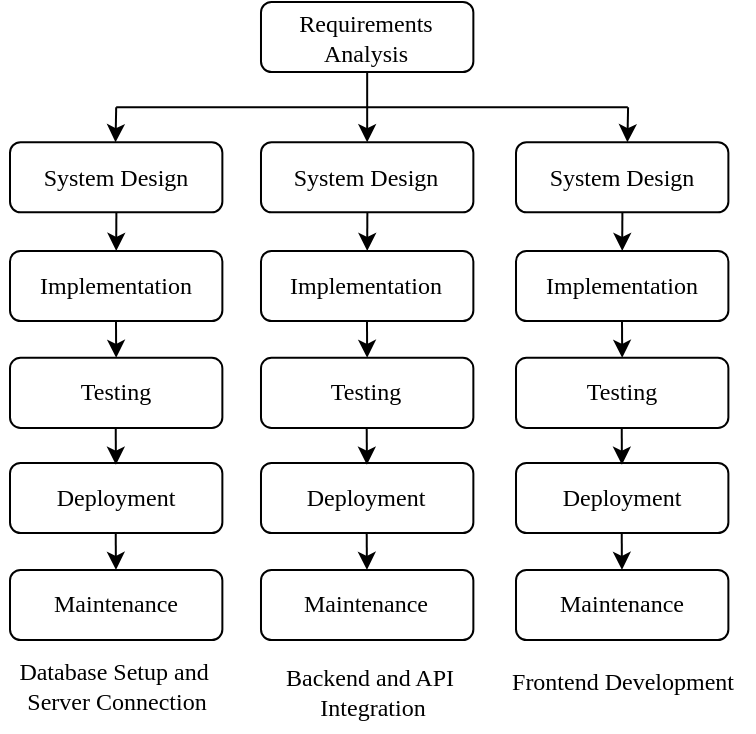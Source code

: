 <mxfile version="26.1.1">
  <diagram name="Page-1" id="6iDjj1L7QDoAvPThXOJw">
    <mxGraphModel dx="880" dy="529" grid="0" gridSize="10" guides="1" tooltips="1" connect="1" arrows="1" fold="1" page="1" pageScale="1" pageWidth="850" pageHeight="1100" background="none" math="0" shadow="0">
      <root>
        <mxCell id="0" />
        <mxCell id="1" parent="0" />
        <mxCell id="VrDDmf9o9zrwZireXa-v-39" value="" style="group" parent="1" vertex="1" connectable="0">
          <mxGeometry x="160" y="140" width="371.1" height="365" as="geometry" />
        </mxCell>
        <mxCell id="Tr4HvFWe4VOFJmT8lAYp-6" value="&lt;font face=&quot;Times New Roman&quot;&gt;Maintenance&lt;/font&gt;" style="rounded=1;whiteSpace=wrap;html=1;" parent="VrDDmf9o9zrwZireXa-v-39" vertex="1">
          <mxGeometry y="283.945" width="106.187" height="35.055" as="geometry" />
        </mxCell>
        <mxCell id="Tr4HvFWe4VOFJmT8lAYp-1" value="&lt;font face=&quot;Times New Roman&quot;&gt;Requirements&lt;/font&gt;&lt;div&gt;&lt;font face=&quot;Times New Roman&quot;&gt;Analysis&lt;/font&gt;&lt;/div&gt;" style="rounded=1;whiteSpace=wrap;html=1;" parent="VrDDmf9o9zrwZireXa-v-39" vertex="1">
          <mxGeometry x="125.493" width="106.187" height="35.055" as="geometry" />
        </mxCell>
        <mxCell id="Tr4HvFWe4VOFJmT8lAYp-2" value="&lt;font face=&quot;Times New Roman&quot;&gt;System Design&lt;/font&gt;" style="rounded=1;whiteSpace=wrap;html=1;" parent="VrDDmf9o9zrwZireXa-v-39" vertex="1">
          <mxGeometry y="70.11" width="106.187" height="35.055" as="geometry" />
        </mxCell>
        <mxCell id="Tr4HvFWe4VOFJmT8lAYp-3" value="&lt;font face=&quot;Times New Roman&quot;&gt;Implementation&lt;/font&gt;" style="rounded=1;whiteSpace=wrap;html=1;" parent="VrDDmf9o9zrwZireXa-v-39" vertex="1">
          <mxGeometry y="124.445" width="106.187" height="35.055" as="geometry" />
        </mxCell>
        <mxCell id="Tr4HvFWe4VOFJmT8lAYp-4" value="&lt;font face=&quot;Times New Roman&quot;&gt;Testing&lt;/font&gt;" style="rounded=1;whiteSpace=wrap;html=1;" parent="VrDDmf9o9zrwZireXa-v-39" vertex="1">
          <mxGeometry y="177.904" width="106.187" height="35.055" as="geometry" />
        </mxCell>
        <mxCell id="Tr4HvFWe4VOFJmT8lAYp-5" value="&lt;font face=&quot;Times New Roman&quot;&gt;Deployment&lt;/font&gt;" style="rounded=1;whiteSpace=wrap;html=1;" parent="VrDDmf9o9zrwZireXa-v-39" vertex="1">
          <mxGeometry y="230.486" width="106.187" height="35.055" as="geometry" />
        </mxCell>
        <mxCell id="VrDDmf9o9zrwZireXa-v-13" value="" style="endArrow=classic;html=1;rounded=0;entryX=0.5;entryY=0;entryDx=0;entryDy=0;exitX=0.5;exitY=1;exitDx=0;exitDy=0;" parent="VrDDmf9o9zrwZireXa-v-39" source="Tr4HvFWe4VOFJmT8lAYp-1" edge="1">
          <mxGeometry width="50" height="50" relative="1" as="geometry">
            <mxPoint x="173.76" y="35.055" as="sourcePoint" />
            <mxPoint x="178.587" y="70.11" as="targetPoint" />
          </mxGeometry>
        </mxCell>
        <mxCell id="VrDDmf9o9zrwZireXa-v-14" value="" style="endArrow=none;html=1;rounded=0;" parent="VrDDmf9o9zrwZireXa-v-39" edge="1">
          <mxGeometry width="50" height="50" relative="1" as="geometry">
            <mxPoint x="53.093" y="52.582" as="sourcePoint" />
            <mxPoint x="308.907" y="52.582" as="targetPoint" />
          </mxGeometry>
        </mxCell>
        <mxCell id="VrDDmf9o9zrwZireXa-v-15" value="" style="endArrow=classic;html=1;rounded=0;entryX=0.5;entryY=0;entryDx=0;entryDy=0;" parent="VrDDmf9o9zrwZireXa-v-39" edge="1">
          <mxGeometry width="50" height="50" relative="1" as="geometry">
            <mxPoint x="53.093" y="52.582" as="sourcePoint" />
            <mxPoint x="52.765" y="70.11" as="targetPoint" />
          </mxGeometry>
        </mxCell>
        <mxCell id="VrDDmf9o9zrwZireXa-v-16" value="" style="endArrow=classic;html=1;rounded=0;entryX=0.5;entryY=0;entryDx=0;entryDy=0;" parent="VrDDmf9o9zrwZireXa-v-39" edge="1">
          <mxGeometry width="50" height="50" relative="1" as="geometry">
            <mxPoint x="309.042" y="52.582" as="sourcePoint" />
            <mxPoint x="308.714" y="70.11" as="targetPoint" />
          </mxGeometry>
        </mxCell>
        <mxCell id="VrDDmf9o9zrwZireXa-v-17" value="" style="endArrow=classic;html=1;rounded=0;entryX=0.5;entryY=0;entryDx=0;entryDy=0;" parent="VrDDmf9o9zrwZireXa-v-39" target="Tr4HvFWe4VOFJmT8lAYp-3" edge="1">
          <mxGeometry width="50" height="50" relative="1" as="geometry">
            <mxPoint x="53.19" y="105.165" as="sourcePoint" />
            <mxPoint x="52.862" y="122.692" as="targetPoint" />
          </mxGeometry>
        </mxCell>
        <mxCell id="VrDDmf9o9zrwZireXa-v-18" value="" style="endArrow=classic;html=1;rounded=0;" parent="VrDDmf9o9zrwZireXa-v-39" edge="1">
          <mxGeometry width="50" height="50" relative="1" as="geometry">
            <mxPoint x="52.997" y="159.5" as="sourcePoint" />
            <mxPoint x="53.093" y="177.904" as="targetPoint" />
          </mxGeometry>
        </mxCell>
        <mxCell id="VrDDmf9o9zrwZireXa-v-19" value="" style="endArrow=classic;html=1;rounded=0;" parent="VrDDmf9o9zrwZireXa-v-39" edge="1">
          <mxGeometry width="50" height="50" relative="1" as="geometry">
            <mxPoint x="52.862" y="212.959" as="sourcePoint" />
            <mxPoint x="52.958" y="231.363" as="targetPoint" />
          </mxGeometry>
        </mxCell>
        <mxCell id="VrDDmf9o9zrwZireXa-v-20" value="" style="endArrow=classic;html=1;rounded=0;" parent="VrDDmf9o9zrwZireXa-v-39" edge="1">
          <mxGeometry width="50" height="50" relative="1" as="geometry">
            <mxPoint x="52.862" y="265.541" as="sourcePoint" />
            <mxPoint x="52.958" y="283.945" as="targetPoint" />
          </mxGeometry>
        </mxCell>
        <mxCell id="VrDDmf9o9zrwZireXa-v-21" value="&lt;font face=&quot;Times New Roman&quot;&gt;Maintenance&lt;/font&gt;" style="rounded=1;whiteSpace=wrap;html=1;" parent="VrDDmf9o9zrwZireXa-v-39" vertex="1">
          <mxGeometry x="125.493" y="283.945" width="106.187" height="35.055" as="geometry" />
        </mxCell>
        <mxCell id="VrDDmf9o9zrwZireXa-v-22" value="&lt;font face=&quot;Times New Roman&quot;&gt;System Design&lt;/font&gt;" style="rounded=1;whiteSpace=wrap;html=1;" parent="VrDDmf9o9zrwZireXa-v-39" vertex="1">
          <mxGeometry x="125.493" y="70.11" width="106.187" height="35.055" as="geometry" />
        </mxCell>
        <mxCell id="VrDDmf9o9zrwZireXa-v-23" value="&lt;font face=&quot;Times New Roman&quot;&gt;Implementation&lt;/font&gt;" style="rounded=1;whiteSpace=wrap;html=1;" parent="VrDDmf9o9zrwZireXa-v-39" vertex="1">
          <mxGeometry x="125.493" y="124.445" width="106.187" height="35.055" as="geometry" />
        </mxCell>
        <mxCell id="VrDDmf9o9zrwZireXa-v-24" value="&lt;font face=&quot;Times New Roman&quot;&gt;Testing&lt;/font&gt;" style="rounded=1;whiteSpace=wrap;html=1;" parent="VrDDmf9o9zrwZireXa-v-39" vertex="1">
          <mxGeometry x="125.493" y="177.904" width="106.187" height="35.055" as="geometry" />
        </mxCell>
        <mxCell id="VrDDmf9o9zrwZireXa-v-25" value="&lt;font face=&quot;Times New Roman&quot;&gt;Deployment&lt;/font&gt;" style="rounded=1;whiteSpace=wrap;html=1;" parent="VrDDmf9o9zrwZireXa-v-39" vertex="1">
          <mxGeometry x="125.493" y="230.486" width="106.187" height="35.055" as="geometry" />
        </mxCell>
        <mxCell id="VrDDmf9o9zrwZireXa-v-26" value="" style="endArrow=classic;html=1;rounded=0;entryX=0.5;entryY=0;entryDx=0;entryDy=0;" parent="VrDDmf9o9zrwZireXa-v-39" target="VrDDmf9o9zrwZireXa-v-23" edge="1">
          <mxGeometry width="50" height="50" relative="1" as="geometry">
            <mxPoint x="178.683" y="105.165" as="sourcePoint" />
            <mxPoint x="178.355" y="122.692" as="targetPoint" />
          </mxGeometry>
        </mxCell>
        <mxCell id="VrDDmf9o9zrwZireXa-v-27" value="" style="endArrow=classic;html=1;rounded=0;" parent="VrDDmf9o9zrwZireXa-v-39" edge="1">
          <mxGeometry width="50" height="50" relative="1" as="geometry">
            <mxPoint x="178.49" y="159.5" as="sourcePoint" />
            <mxPoint x="178.587" y="177.904" as="targetPoint" />
          </mxGeometry>
        </mxCell>
        <mxCell id="VrDDmf9o9zrwZireXa-v-28" value="" style="endArrow=classic;html=1;rounded=0;" parent="VrDDmf9o9zrwZireXa-v-39" edge="1">
          <mxGeometry width="50" height="50" relative="1" as="geometry">
            <mxPoint x="178.355" y="212.959" as="sourcePoint" />
            <mxPoint x="178.452" y="231.363" as="targetPoint" />
          </mxGeometry>
        </mxCell>
        <mxCell id="VrDDmf9o9zrwZireXa-v-29" value="" style="endArrow=classic;html=1;rounded=0;" parent="VrDDmf9o9zrwZireXa-v-39" edge="1">
          <mxGeometry width="50" height="50" relative="1" as="geometry">
            <mxPoint x="178.355" y="265.541" as="sourcePoint" />
            <mxPoint x="178.452" y="283.945" as="targetPoint" />
          </mxGeometry>
        </mxCell>
        <mxCell id="VrDDmf9o9zrwZireXa-v-30" value="&lt;font face=&quot;Times New Roman&quot;&gt;Maintenance&lt;/font&gt;" style="rounded=1;whiteSpace=wrap;html=1;" parent="VrDDmf9o9zrwZireXa-v-39" vertex="1">
          <mxGeometry x="253.003" y="283.945" width="106.187" height="35.055" as="geometry" />
        </mxCell>
        <mxCell id="VrDDmf9o9zrwZireXa-v-31" value="&lt;font face=&quot;Times New Roman&quot;&gt;System Design&lt;/font&gt;" style="rounded=1;whiteSpace=wrap;html=1;" parent="VrDDmf9o9zrwZireXa-v-39" vertex="1">
          <mxGeometry x="253.003" y="70.11" width="106.187" height="35.055" as="geometry" />
        </mxCell>
        <mxCell id="VrDDmf9o9zrwZireXa-v-32" value="&lt;font face=&quot;Times New Roman&quot;&gt;Implementation&lt;/font&gt;" style="rounded=1;whiteSpace=wrap;html=1;" parent="VrDDmf9o9zrwZireXa-v-39" vertex="1">
          <mxGeometry x="253.003" y="124.445" width="106.187" height="35.055" as="geometry" />
        </mxCell>
        <mxCell id="VrDDmf9o9zrwZireXa-v-33" value="&lt;font face=&quot;Times New Roman&quot;&gt;Testing&lt;/font&gt;" style="rounded=1;whiteSpace=wrap;html=1;" parent="VrDDmf9o9zrwZireXa-v-39" vertex="1">
          <mxGeometry x="253.003" y="177.904" width="106.187" height="35.055" as="geometry" />
        </mxCell>
        <mxCell id="VrDDmf9o9zrwZireXa-v-34" value="&lt;font face=&quot;Times New Roman&quot;&gt;Deployment&lt;/font&gt;" style="rounded=1;whiteSpace=wrap;html=1;" parent="VrDDmf9o9zrwZireXa-v-39" vertex="1">
          <mxGeometry x="253.003" y="230.486" width="106.187" height="35.055" as="geometry" />
        </mxCell>
        <mxCell id="VrDDmf9o9zrwZireXa-v-35" value="" style="endArrow=classic;html=1;rounded=0;entryX=0.5;entryY=0;entryDx=0;entryDy=0;" parent="VrDDmf9o9zrwZireXa-v-39" target="VrDDmf9o9zrwZireXa-v-32" edge="1">
          <mxGeometry width="50" height="50" relative="1" as="geometry">
            <mxPoint x="306.193" y="105.165" as="sourcePoint" />
            <mxPoint x="305.865" y="122.692" as="targetPoint" />
          </mxGeometry>
        </mxCell>
        <mxCell id="VrDDmf9o9zrwZireXa-v-36" value="" style="endArrow=classic;html=1;rounded=0;" parent="VrDDmf9o9zrwZireXa-v-39" edge="1">
          <mxGeometry width="50" height="50" relative="1" as="geometry">
            <mxPoint x="306.0" y="159.5" as="sourcePoint" />
            <mxPoint x="306.097" y="177.904" as="targetPoint" />
          </mxGeometry>
        </mxCell>
        <mxCell id="VrDDmf9o9zrwZireXa-v-37" value="" style="endArrow=classic;html=1;rounded=0;" parent="VrDDmf9o9zrwZireXa-v-39" edge="1">
          <mxGeometry width="50" height="50" relative="1" as="geometry">
            <mxPoint x="305.865" y="212.959" as="sourcePoint" />
            <mxPoint x="305.962" y="231.363" as="targetPoint" />
          </mxGeometry>
        </mxCell>
        <mxCell id="VrDDmf9o9zrwZireXa-v-38" value="" style="endArrow=classic;html=1;rounded=0;" parent="VrDDmf9o9zrwZireXa-v-39" edge="1">
          <mxGeometry width="50" height="50" relative="1" as="geometry">
            <mxPoint x="305.865" y="265.541" as="sourcePoint" />
            <mxPoint x="305.962" y="283.945" as="targetPoint" />
          </mxGeometry>
        </mxCell>
        <mxCell id="VrDDmf9o9zrwZireXa-v-43" value="&lt;font face=&quot;Times New Roman&quot;&gt;Frontend Development&lt;/font&gt;" style="text;html=1;align=center;verticalAlign=middle;resizable=0;points=[];autosize=1;strokeColor=none;fillColor=none;" parent="VrDDmf9o9zrwZireXa-v-39" vertex="1">
          <mxGeometry x="241.6" y="327" width="129" height="26" as="geometry" />
        </mxCell>
        <mxCell id="VrDDmf9o9zrwZireXa-v-41" value="&lt;font face=&quot;Times New Roman&quot;&gt;Database Setup and&amp;nbsp;&lt;/font&gt;&lt;div&gt;&lt;font face=&quot;Times New Roman&quot;&gt;Server Connection&lt;/font&gt;&lt;/div&gt;" style="text;html=1;align=center;verticalAlign=middle;resizable=0;points=[];autosize=1;strokeColor=none;fillColor=none;" parent="VrDDmf9o9zrwZireXa-v-39" vertex="1">
          <mxGeometry x="-4.91" y="321" width="116" height="41" as="geometry" />
        </mxCell>
        <mxCell id="VrDDmf9o9zrwZireXa-v-42" value="&lt;font face=&quot;Times New Roman&quot;&gt;Backend and API&amp;nbsp;&lt;/font&gt;&lt;div&gt;&lt;font face=&quot;Times New Roman&quot;&gt;Integration&lt;/font&gt;&lt;/div&gt;" style="text;html=1;align=center;verticalAlign=middle;resizable=0;points=[];autosize=1;strokeColor=none;fillColor=none;" parent="VrDDmf9o9zrwZireXa-v-39" vertex="1">
          <mxGeometry x="128.5" y="324" width="105" height="41" as="geometry" />
        </mxCell>
      </root>
    </mxGraphModel>
  </diagram>
</mxfile>
